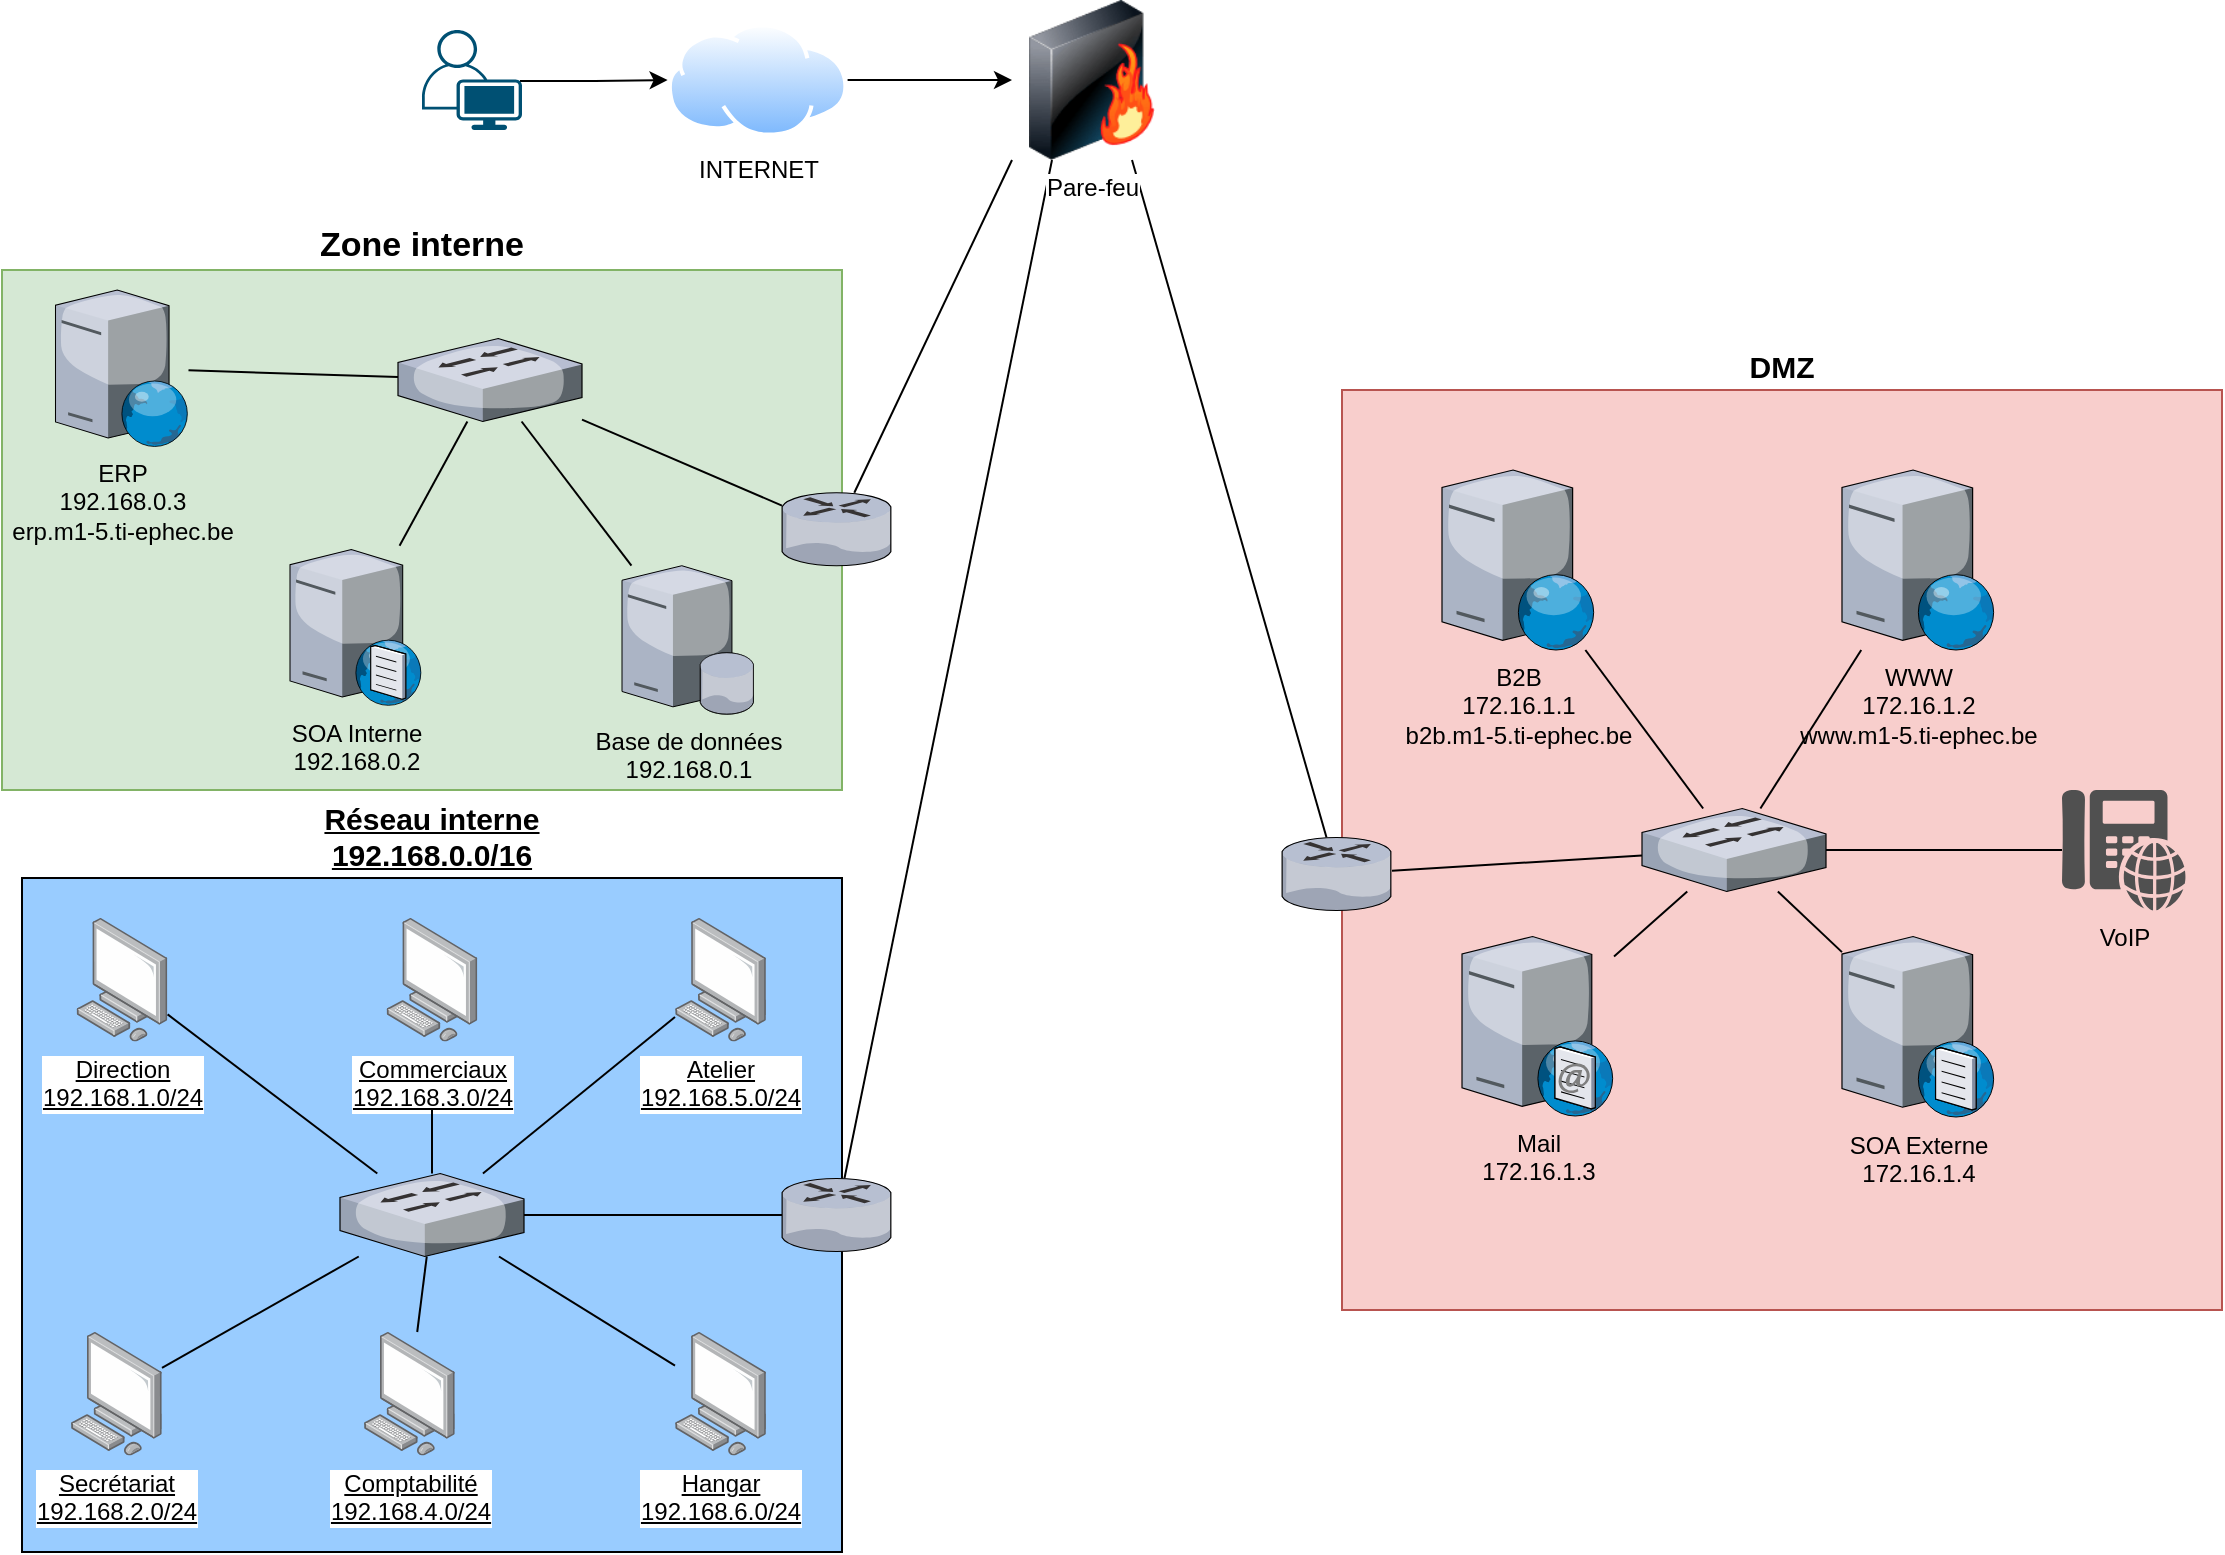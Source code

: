 <mxfile version="14.6.13" type="device"><diagram id="2KuA0LXudcFhaj4_T4m8" name="Page-1"><mxGraphModel dx="1422" dy="832" grid="1" gridSize="10" guides="1" tooltips="1" connect="1" arrows="1" fold="1" page="1" pageScale="1" pageWidth="1169" pageHeight="827" math="0" shadow="0"><root><mxCell id="0"/><mxCell id="1" parent="0"/><mxCell id="2ijsNE2fLi8YYYUjiAIZ-21" value="Zone interne" style="rounded=0;whiteSpace=wrap;html=1;fontSize=17;fillColor=#d5e8d4;strokeColor=#82b366;labelPosition=center;verticalLabelPosition=top;align=center;verticalAlign=bottom;fontStyle=1" vertex="1" parent="1"><mxGeometry x="40" y="140" width="420" height="260" as="geometry"/></mxCell><mxCell id="2ijsNE2fLi8YYYUjiAIZ-20" value="DMZ" style="rounded=0;whiteSpace=wrap;html=1;fillColor=#f8cecc;strokeColor=#b85450;fontStyle=1;fontSize=15;horizontal=1;labelPosition=center;verticalLabelPosition=top;align=center;verticalAlign=bottom;" vertex="1" parent="1"><mxGeometry x="710" y="200" width="440" height="460" as="geometry"/></mxCell><mxCell id="2ijsNE2fLi8YYYUjiAIZ-1" value="Base de données&lt;br&gt;192.168.0.1" style="verticalLabelPosition=bottom;aspect=fixed;html=1;verticalAlign=top;strokeColor=none;align=center;outlineConnect=0;shape=mxgraph.citrix.database_server;container=0;" vertex="1" parent="1"><mxGeometry x="350.002" y="287.866" width="66" height="74.25" as="geometry"/></mxCell><mxCell id="2ijsNE2fLi8YYYUjiAIZ-2" value="SOA Interne&lt;br&gt;192.168.0.2" style="verticalLabelPosition=bottom;aspect=fixed;html=1;verticalAlign=top;strokeColor=none;align=center;outlineConnect=0;shape=mxgraph.citrix.dns_server;container=0;" vertex="1" parent="1"><mxGeometry x="184" y="277.86" width="66" height="79.8" as="geometry"/></mxCell><mxCell id="2ijsNE2fLi8YYYUjiAIZ-3" value="ERP&lt;br&gt;192.168.0.3&lt;br&gt;erp.m1-5.ti-ephec.be" style="verticalLabelPosition=bottom;aspect=fixed;html=1;verticalAlign=top;strokeColor=none;align=center;outlineConnect=0;shape=mxgraph.citrix.web_server;container=0;" vertex="1" parent="1"><mxGeometry x="66.75" y="150" width="66.5" height="78.23" as="geometry"/></mxCell><mxCell id="2ijsNE2fLi8YYYUjiAIZ-4" value="B2B&lt;br&gt;172.16.1.1&lt;br&gt;b2b.m1-5.ti-ephec.be" style="verticalLabelPosition=bottom;aspect=fixed;html=1;verticalAlign=top;strokeColor=none;align=center;outlineConnect=0;shape=mxgraph.citrix.web_server;container=0;fontStyle=0" vertex="1" parent="1"><mxGeometry x="760.002" y="239.999" width="76.5" height="90" as="geometry"/></mxCell><mxCell id="2ijsNE2fLi8YYYUjiAIZ-5" value="WWW&lt;br&gt;172.16.1.2&lt;br&gt;www.m1-5.ti-ephec.be" style="verticalLabelPosition=bottom;aspect=fixed;html=1;verticalAlign=top;strokeColor=none;align=center;outlineConnect=0;shape=mxgraph.citrix.web_server;container=0;fontStyle=0" vertex="1" parent="1"><mxGeometry x="959.995" y="239.999" width="76.5" height="90" as="geometry"/></mxCell><mxCell id="2ijsNE2fLi8YYYUjiAIZ-6" value="VoIP&lt;br&gt;" style="pointerEvents=1;shadow=0;dashed=0;html=1;strokeColor=none;fillColor=#505050;labelPosition=center;verticalLabelPosition=bottom;verticalAlign=top;outlineConnect=0;align=center;shape=mxgraph.office.devices.phone_voip;container=0;fontStyle=0" vertex="1" parent="1"><mxGeometry x="1069.998" y="399.74" width="61.914" height="60.511" as="geometry"/></mxCell><mxCell id="2ijsNE2fLi8YYYUjiAIZ-7" value="SOA Externe&lt;br&gt;172.16.1.4" style="verticalLabelPosition=bottom;aspect=fixed;html=1;verticalAlign=top;strokeColor=none;align=center;outlineConnect=0;shape=mxgraph.citrix.dns_server;container=0;fontStyle=0" vertex="1" parent="1"><mxGeometry x="959.991" y="471.0" width="76.5" height="92.5" as="geometry"/></mxCell><mxCell id="2ijsNE2fLi8YYYUjiAIZ-8" value="Mail&lt;br&gt;172.16.1.3" style="verticalLabelPosition=bottom;aspect=fixed;html=1;verticalAlign=top;strokeColor=none;align=center;outlineConnect=0;shape=mxgraph.citrix.smtp_server;container=0;fontStyle=0" vertex="1" parent="1"><mxGeometry x="770.004" y="471.004" width="76" height="92" as="geometry"/></mxCell><mxCell id="2ijsNE2fLi8YYYUjiAIZ-10" value="Réseau interne&lt;br&gt;192.168.0.0/16" style="rounded=0;whiteSpace=wrap;html=1;fillColor=#99CCFF;fontStyle=5;fontSize=15;labelPosition=center;verticalLabelPosition=top;align=center;verticalAlign=bottom;container=0;" vertex="1" parent="1"><mxGeometry x="50" y="444" width="410" height="337" as="geometry"/></mxCell><mxCell id="2ijsNE2fLi8YYYUjiAIZ-11" value="Direction&lt;br&gt;192.168.1.0/24" style="points=[];aspect=fixed;html=1;align=center;shadow=0;dashed=0;image;image=img/lib/allied_telesis/computer_and_terminals/Personal_Computer.svg;container=0;fontStyle=4" vertex="1" parent="1"><mxGeometry x="77.2" y="464" width="45.6" height="61.8" as="geometry"/></mxCell><mxCell id="2ijsNE2fLi8YYYUjiAIZ-12" value="Secrétariat&lt;br&gt;192.168.2.0/24" style="points=[];aspect=fixed;html=1;align=center;shadow=0;dashed=0;image;image=img/lib/allied_telesis/computer_and_terminals/Personal_Computer.svg;container=0;fontStyle=4" vertex="1" parent="1"><mxGeometry x="74.4" y="671" width="45.6" height="61.8" as="geometry"/></mxCell><mxCell id="2ijsNE2fLi8YYYUjiAIZ-13" value="Commerciaux&lt;br&gt;192.168.3.0/24" style="points=[];aspect=fixed;html=1;align=center;shadow=0;dashed=0;image;image=img/lib/allied_telesis/computer_and_terminals/Personal_Computer.svg;container=0;fontStyle=4" vertex="1" parent="1"><mxGeometry x="232.2" y="464" width="45.6" height="61.8" as="geometry"/></mxCell><mxCell id="2ijsNE2fLi8YYYUjiAIZ-14" value="Comptabilité&lt;br&gt;192.168.4.0/24" style="points=[];aspect=fixed;html=1;align=center;shadow=0;dashed=0;image;image=img/lib/allied_telesis/computer_and_terminals/Personal_Computer.svg;container=0;fontStyle=4" vertex="1" parent="1"><mxGeometry x="220.9" y="671" width="45.6" height="61.8" as="geometry"/></mxCell><mxCell id="2ijsNE2fLi8YYYUjiAIZ-15" value="Atelier&lt;br&gt;192.168.5.0/24" style="points=[];aspect=fixed;html=1;align=center;shadow=0;dashed=0;image;image=img/lib/allied_telesis/computer_and_terminals/Personal_Computer.svg;container=0;fontStyle=4" vertex="1" parent="1"><mxGeometry x="376.5" y="464" width="45.6" height="61.8" as="geometry"/></mxCell><mxCell id="2ijsNE2fLi8YYYUjiAIZ-16" value="Hangar&lt;br&gt;192.168.6.0/24" style="points=[];aspect=fixed;html=1;align=center;shadow=0;dashed=0;image;image=img/lib/allied_telesis/computer_and_terminals/Personal_Computer.svg;container=0;fontStyle=4" vertex="1" parent="1"><mxGeometry x="376.5" y="671" width="45.6" height="61.8" as="geometry"/></mxCell><mxCell id="2ijsNE2fLi8YYYUjiAIZ-28" style="rounded=0;orthogonalLoop=1;jettySize=auto;html=1;exitX=0;exitY=1;exitDx=0;exitDy=0;fontSize=17;endArrow=none;endFill=0;" edge="1" parent="1" source="2ijsNE2fLi8YYYUjiAIZ-17" target="2ijsNE2fLi8YYYUjiAIZ-24"><mxGeometry relative="1" as="geometry"/></mxCell><mxCell id="2ijsNE2fLi8YYYUjiAIZ-29" style="edgeStyle=none;rounded=0;orthogonalLoop=1;jettySize=auto;html=1;exitX=0.25;exitY=1;exitDx=0;exitDy=0;fontSize=17;endArrow=none;endFill=0;" edge="1" parent="1" source="2ijsNE2fLi8YYYUjiAIZ-17" target="2ijsNE2fLi8YYYUjiAIZ-26"><mxGeometry relative="1" as="geometry"/></mxCell><mxCell id="2ijsNE2fLi8YYYUjiAIZ-30" style="edgeStyle=none;rounded=0;orthogonalLoop=1;jettySize=auto;html=1;exitX=0.75;exitY=1;exitDx=0;exitDy=0;fontSize=17;endArrow=none;endFill=0;" edge="1" parent="1" source="2ijsNE2fLi8YYYUjiAIZ-17" target="2ijsNE2fLi8YYYUjiAIZ-27"><mxGeometry relative="1" as="geometry"/></mxCell><mxCell id="2ijsNE2fLi8YYYUjiAIZ-17" value="Pare-feu" style="image;html=1;image=img/lib/clip_art/networking/Firewall-page1_128x128.png;container=0;" vertex="1" parent="1"><mxGeometry x="545" y="5" width="80" height="80" as="geometry"/></mxCell><mxCell id="2ijsNE2fLi8YYYUjiAIZ-23" style="edgeStyle=orthogonalEdgeStyle;rounded=0;orthogonalLoop=1;jettySize=auto;html=1;exitX=1;exitY=0.5;exitDx=0;exitDy=0;entryX=0;entryY=0.5;entryDx=0;entryDy=0;fontSize=17;" edge="1" parent="1" source="2ijsNE2fLi8YYYUjiAIZ-18" target="2ijsNE2fLi8YYYUjiAIZ-17"><mxGeometry relative="1" as="geometry"/></mxCell><mxCell id="2ijsNE2fLi8YYYUjiAIZ-18" value="INTERNET" style="aspect=fixed;perimeter=ellipsePerimeter;html=1;align=center;shadow=0;dashed=0;spacingTop=3;image;image=img/lib/active_directory/internet_cloud.svg;container=0;" vertex="1" parent="1"><mxGeometry x="372.8" y="16.65" width="90" height="56.7" as="geometry"/></mxCell><mxCell id="2ijsNE2fLi8YYYUjiAIZ-22" style="edgeStyle=orthogonalEdgeStyle;rounded=0;orthogonalLoop=1;jettySize=auto;html=1;exitX=0.98;exitY=0.51;exitDx=0;exitDy=0;exitPerimeter=0;entryX=0;entryY=0.5;entryDx=0;entryDy=0;fontSize=17;" edge="1" parent="1" source="2ijsNE2fLi8YYYUjiAIZ-19" target="2ijsNE2fLi8YYYUjiAIZ-18"><mxGeometry relative="1" as="geometry"/></mxCell><mxCell id="2ijsNE2fLi8YYYUjiAIZ-19" value="" style="points=[[0.35,0,0],[0.98,0.51,0],[1,0.71,0],[0.67,1,0],[0,0.795,0],[0,0.65,0]];verticalLabelPosition=bottom;html=1;verticalAlign=top;aspect=fixed;align=center;pointerEvents=1;shape=mxgraph.cisco19.user;fillColor=#005073;strokeColor=none;" vertex="1" parent="1"><mxGeometry x="250" y="20" width="50" height="50" as="geometry"/></mxCell><mxCell id="2ijsNE2fLi8YYYUjiAIZ-24" value="" style="verticalLabelPosition=bottom;aspect=fixed;html=1;verticalAlign=top;strokeColor=none;align=center;outlineConnect=0;shape=mxgraph.citrix.router;fontSize=17;" vertex="1" parent="1"><mxGeometry x="430" y="251.37" width="55" height="36.5" as="geometry"/></mxCell><mxCell id="2ijsNE2fLi8YYYUjiAIZ-26" value="" style="verticalLabelPosition=bottom;aspect=fixed;html=1;verticalAlign=top;strokeColor=none;align=center;outlineConnect=0;shape=mxgraph.citrix.router;fontSize=17;fontStyle=4" vertex="1" parent="1"><mxGeometry x="430" y="594.25" width="55" height="36.5" as="geometry"/></mxCell><mxCell id="2ijsNE2fLi8YYYUjiAIZ-31" value="" style="verticalLabelPosition=bottom;aspect=fixed;html=1;verticalAlign=top;strokeColor=none;align=center;outlineConnect=0;shape=mxgraph.citrix.switch;fontSize=17;" vertex="1" parent="1"><mxGeometry x="860" y="409.25" width="92" height="41.5" as="geometry"/></mxCell><mxCell id="2ijsNE2fLi8YYYUjiAIZ-32" value="" style="endArrow=none;html=1;fontSize=17;" edge="1" parent="1" source="2ijsNE2fLi8YYYUjiAIZ-27" target="2ijsNE2fLi8YYYUjiAIZ-31"><mxGeometry width="50" height="50" relative="1" as="geometry"><mxPoint x="700" y="450" as="sourcePoint"/><mxPoint x="750" y="400" as="targetPoint"/></mxGeometry></mxCell><mxCell id="2ijsNE2fLi8YYYUjiAIZ-33" value="" style="endArrow=none;html=1;fontSize=17;" edge="1" parent="1" source="2ijsNE2fLi8YYYUjiAIZ-31" target="2ijsNE2fLi8YYYUjiAIZ-4"><mxGeometry width="50" height="50" relative="1" as="geometry"><mxPoint x="700" y="450" as="sourcePoint"/><mxPoint x="750" y="400" as="targetPoint"/></mxGeometry></mxCell><mxCell id="2ijsNE2fLi8YYYUjiAIZ-34" value="" style="endArrow=none;html=1;fontSize=17;" edge="1" parent="1" source="2ijsNE2fLi8YYYUjiAIZ-31" target="2ijsNE2fLi8YYYUjiAIZ-5"><mxGeometry width="50" height="50" relative="1" as="geometry"><mxPoint x="700" y="450" as="sourcePoint"/><mxPoint x="750" y="400" as="targetPoint"/></mxGeometry></mxCell><mxCell id="2ijsNE2fLi8YYYUjiAIZ-35" value="" style="endArrow=none;html=1;fontSize=17;" edge="1" parent="1" source="2ijsNE2fLi8YYYUjiAIZ-31" target="2ijsNE2fLi8YYYUjiAIZ-6"><mxGeometry width="50" height="50" relative="1" as="geometry"><mxPoint x="700" y="450" as="sourcePoint"/><mxPoint x="750" y="400" as="targetPoint"/></mxGeometry></mxCell><mxCell id="2ijsNE2fLi8YYYUjiAIZ-36" value="" style="endArrow=none;html=1;fontSize=17;" edge="1" parent="1" source="2ijsNE2fLi8YYYUjiAIZ-31" target="2ijsNE2fLi8YYYUjiAIZ-8"><mxGeometry width="50" height="50" relative="1" as="geometry"><mxPoint x="700" y="450" as="sourcePoint"/><mxPoint x="750" y="400" as="targetPoint"/></mxGeometry></mxCell><mxCell id="2ijsNE2fLi8YYYUjiAIZ-37" value="" style="endArrow=none;html=1;fontSize=17;" edge="1" parent="1" source="2ijsNE2fLi8YYYUjiAIZ-7" target="2ijsNE2fLi8YYYUjiAIZ-31"><mxGeometry width="50" height="50" relative="1" as="geometry"><mxPoint x="700" y="450" as="sourcePoint"/><mxPoint x="750" y="400" as="targetPoint"/></mxGeometry></mxCell><mxCell id="2ijsNE2fLi8YYYUjiAIZ-38" value="" style="verticalLabelPosition=bottom;aspect=fixed;html=1;verticalAlign=top;strokeColor=none;align=center;outlineConnect=0;shape=mxgraph.citrix.switch;fontSize=17;fontStyle=4" vertex="1" parent="1"><mxGeometry x="209" y="591.75" width="92" height="41.5" as="geometry"/></mxCell><mxCell id="2ijsNE2fLi8YYYUjiAIZ-39" value="" style="verticalLabelPosition=bottom;aspect=fixed;html=1;verticalAlign=top;strokeColor=none;align=center;outlineConnect=0;shape=mxgraph.citrix.switch;fontSize=17;" vertex="1" parent="1"><mxGeometry x="238" y="174.25" width="92" height="41.5" as="geometry"/></mxCell><mxCell id="2ijsNE2fLi8YYYUjiAIZ-40" value="" style="endArrow=none;html=1;fontSize=17;" edge="1" parent="1" source="2ijsNE2fLi8YYYUjiAIZ-3" target="2ijsNE2fLi8YYYUjiAIZ-39"><mxGeometry width="50" height="50" relative="1" as="geometry"><mxPoint x="700" y="450" as="sourcePoint"/><mxPoint x="750" y="400" as="targetPoint"/></mxGeometry></mxCell><mxCell id="2ijsNE2fLi8YYYUjiAIZ-41" value="" style="endArrow=none;html=1;fontSize=17;" edge="1" parent="1" source="2ijsNE2fLi8YYYUjiAIZ-39" target="2ijsNE2fLi8YYYUjiAIZ-24"><mxGeometry width="50" height="50" relative="1" as="geometry"><mxPoint x="700" y="450" as="sourcePoint"/><mxPoint x="750" y="400" as="targetPoint"/></mxGeometry></mxCell><mxCell id="2ijsNE2fLi8YYYUjiAIZ-42" value="" style="endArrow=none;html=1;fontSize=17;" edge="1" parent="1" source="2ijsNE2fLi8YYYUjiAIZ-2" target="2ijsNE2fLi8YYYUjiAIZ-39"><mxGeometry width="50" height="50" relative="1" as="geometry"><mxPoint x="700" y="450" as="sourcePoint"/><mxPoint x="750" y="400" as="targetPoint"/></mxGeometry></mxCell><mxCell id="2ijsNE2fLi8YYYUjiAIZ-43" value="" style="endArrow=none;html=1;fontSize=17;" edge="1" parent="1" source="2ijsNE2fLi8YYYUjiAIZ-1" target="2ijsNE2fLi8YYYUjiAIZ-39"><mxGeometry width="50" height="50" relative="1" as="geometry"><mxPoint x="700" y="450" as="sourcePoint"/><mxPoint x="750" y="400" as="targetPoint"/></mxGeometry></mxCell><mxCell id="2ijsNE2fLi8YYYUjiAIZ-44" value="" style="endArrow=none;html=1;fontSize=17;startArrow=none;" edge="1" parent="1" source="2ijsNE2fLi8YYYUjiAIZ-38" target="2ijsNE2fLi8YYYUjiAIZ-26"><mxGeometry width="50" height="50" relative="1" as="geometry"><mxPoint x="700" y="450" as="sourcePoint"/><mxPoint x="750" y="400" as="targetPoint"/></mxGeometry></mxCell><mxCell id="2ijsNE2fLi8YYYUjiAIZ-27" value="" style="verticalLabelPosition=bottom;aspect=fixed;html=1;verticalAlign=top;strokeColor=none;align=center;outlineConnect=0;shape=mxgraph.citrix.router;fontSize=17;" vertex="1" parent="1"><mxGeometry x="680" y="423.75" width="55" height="36.5" as="geometry"/></mxCell><mxCell id="2ijsNE2fLi8YYYUjiAIZ-45" value="" style="endArrow=none;html=1;fontSize=17;" edge="1" parent="1" source="2ijsNE2fLi8YYYUjiAIZ-38" target="2ijsNE2fLi8YYYUjiAIZ-15"><mxGeometry width="50" height="50" relative="1" as="geometry"><mxPoint x="700" y="450" as="sourcePoint"/><mxPoint x="484.735" y="594.25" as="targetPoint"/></mxGeometry></mxCell><mxCell id="2ijsNE2fLi8YYYUjiAIZ-46" value="" style="endArrow=none;html=1;fontSize=17;" edge="1" parent="1" source="2ijsNE2fLi8YYYUjiAIZ-38"><mxGeometry width="50" height="50" relative="1" as="geometry"><mxPoint x="700" y="450" as="sourcePoint"/><mxPoint x="255" y="560" as="targetPoint"/></mxGeometry></mxCell><mxCell id="2ijsNE2fLi8YYYUjiAIZ-47" value="" style="endArrow=none;html=1;fontSize=17;" edge="1" parent="1" source="2ijsNE2fLi8YYYUjiAIZ-38" target="2ijsNE2fLi8YYYUjiAIZ-11"><mxGeometry width="50" height="50" relative="1" as="geometry"><mxPoint x="700" y="450" as="sourcePoint"/><mxPoint x="750" y="400" as="targetPoint"/></mxGeometry></mxCell><mxCell id="2ijsNE2fLi8YYYUjiAIZ-48" value="" style="endArrow=none;html=1;fontSize=17;" edge="1" parent="1" source="2ijsNE2fLi8YYYUjiAIZ-16" target="2ijsNE2fLi8YYYUjiAIZ-38"><mxGeometry width="50" height="50" relative="1" as="geometry"><mxPoint x="700" y="450" as="sourcePoint"/><mxPoint x="750" y="400" as="targetPoint"/></mxGeometry></mxCell><mxCell id="2ijsNE2fLi8YYYUjiAIZ-49" value="" style="endArrow=none;html=1;fontSize=17;" edge="1" parent="1" source="2ijsNE2fLi8YYYUjiAIZ-14" target="2ijsNE2fLi8YYYUjiAIZ-38"><mxGeometry width="50" height="50" relative="1" as="geometry"><mxPoint x="700" y="450" as="sourcePoint"/><mxPoint x="750" y="400" as="targetPoint"/></mxGeometry></mxCell><mxCell id="2ijsNE2fLi8YYYUjiAIZ-50" value="" style="endArrow=none;html=1;fontSize=17;" edge="1" parent="1" source="2ijsNE2fLi8YYYUjiAIZ-12" target="2ijsNE2fLi8YYYUjiAIZ-38"><mxGeometry width="50" height="50" relative="1" as="geometry"><mxPoint x="700" y="450" as="sourcePoint"/><mxPoint x="750" y="400" as="targetPoint"/></mxGeometry></mxCell></root></mxGraphModel></diagram></mxfile>